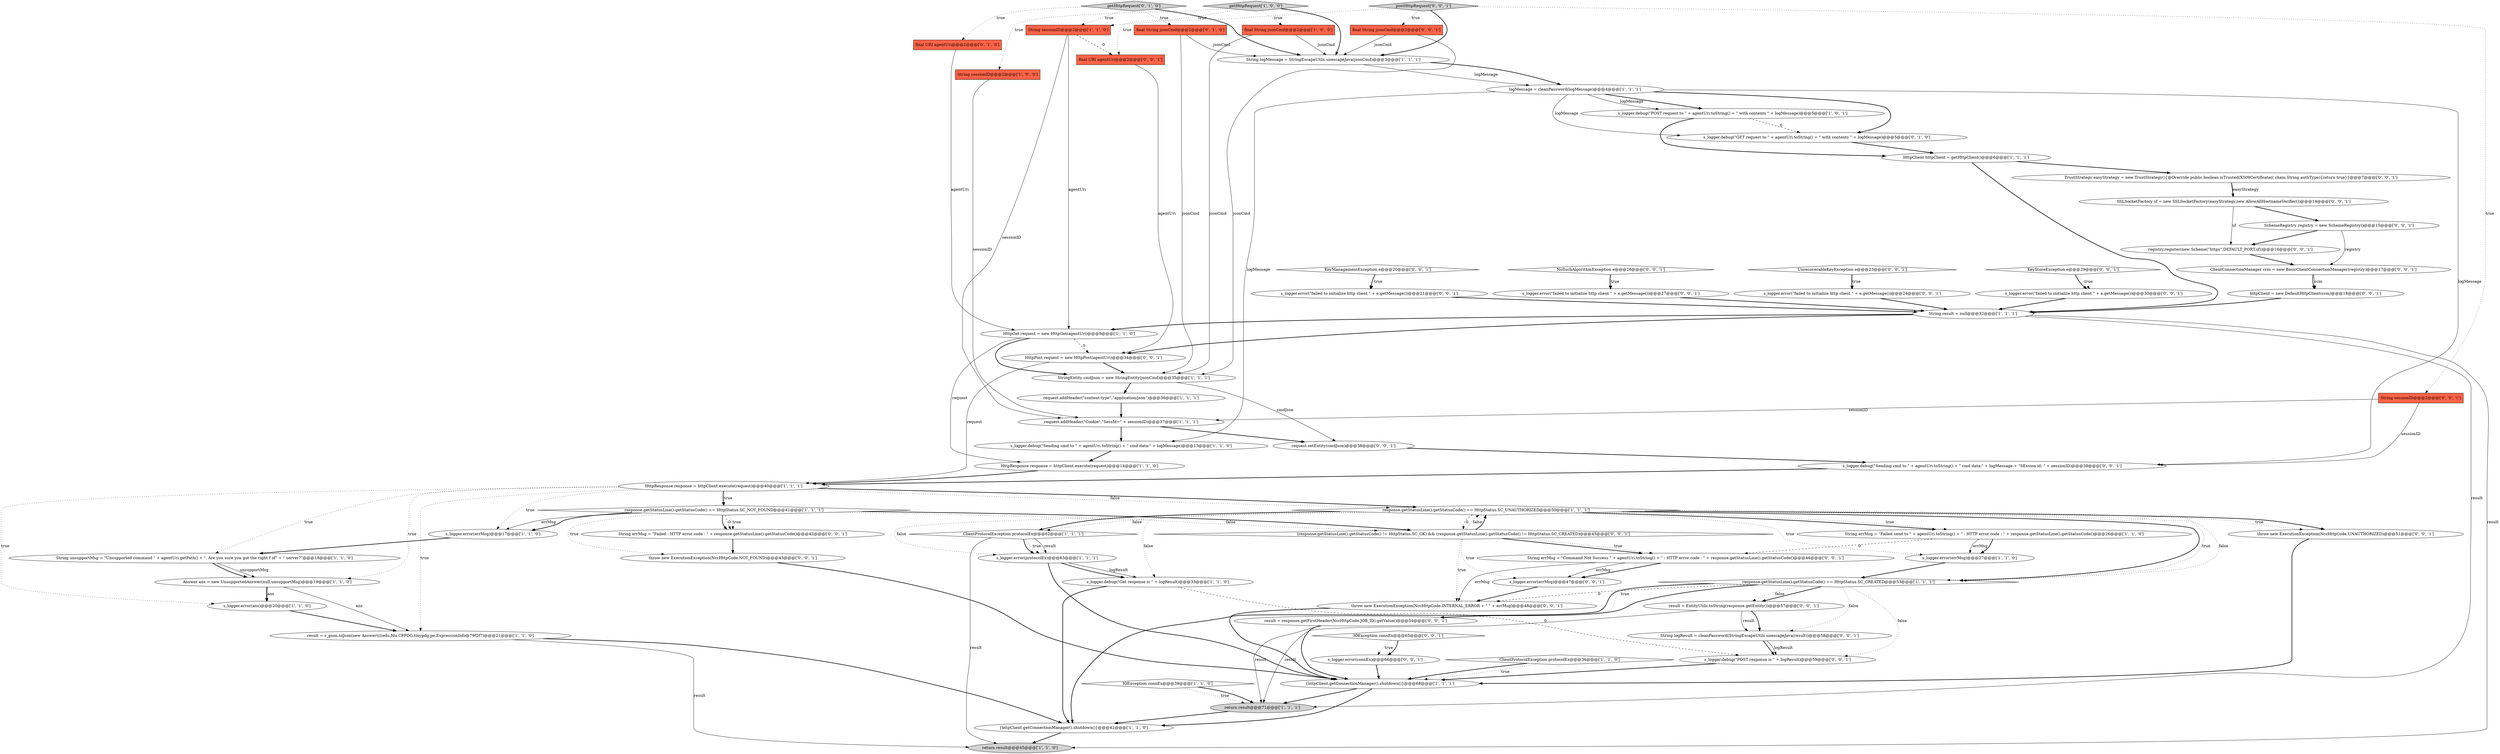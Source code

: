 digraph {
60 [style = filled, label = "UnrecoverableKeyException e@@@23@@@['0', '0', '1']", fillcolor = white, shape = diamond image = "AAA0AAABBB3BBB"];
72 [style = filled, label = "s_logger.error(connEx)@@@66@@@['0', '0', '1']", fillcolor = white, shape = ellipse image = "AAA0AAABBB3BBB"];
46 [style = filled, label = "KeyManagementException e@@@20@@@['0', '0', '1']", fillcolor = white, shape = diamond image = "AAA0AAABBB3BBB"];
36 [style = filled, label = "final URI agentUri@@@2@@@['0', '1', '0']", fillcolor = tomato, shape = box image = "AAA0AAABBB2BBB"];
58 [style = filled, label = "String logResult = cleanPassword(StringEscapeUtils.unescapeJava(result))@@@58@@@['0', '0', '1']", fillcolor = white, shape = ellipse image = "AAA0AAABBB3BBB"];
52 [style = filled, label = "HttpPost request = new HttpPost(agentUri)@@@34@@@['0', '0', '1']", fillcolor = white, shape = ellipse image = "AAA0AAABBB3BBB"];
54 [style = filled, label = "TrustStrategy easyStrategy = new TrustStrategy(){@Override public boolean isTrusted(X509Certificate(( chain,String authType){return true}}@@@7@@@['0', '0', '1']", fillcolor = white, shape = ellipse image = "AAA0AAABBB3BBB"];
33 [style = filled, label = "Answer ans = new UnsupportedAnswer(null,unsupportMsg)@@@19@@@['1', '1', '0']", fillcolor = white, shape = ellipse image = "AAA0AAABBB1BBB"];
3 [style = filled, label = "getHttpRequest['1', '0', '0']", fillcolor = lightgray, shape = diamond image = "AAA0AAABBB1BBB"];
53 [style = filled, label = "SSLSocketFactory sf = new SSLSocketFactory(easyStrategy,new AllowAllHostnameVerifier())@@@14@@@['0', '0', '1']", fillcolor = white, shape = ellipse image = "AAA0AAABBB3BBB"];
67 [style = filled, label = "KeyStoreException e@@@29@@@['0', '0', '1']", fillcolor = white, shape = diamond image = "AAA0AAABBB3BBB"];
39 [style = filled, label = "SchemeRegistry registry = new SchemeRegistry()@@@15@@@['0', '0', '1']", fillcolor = white, shape = ellipse image = "AAA0AAABBB3BBB"];
40 [style = filled, label = "s_logger.debug(\"Sending cmd to \" + agentUri.toString() + \" cmd data:\" + logMessage + \"SEssion id: \" + sessionID)@@@39@@@['0', '0', '1']", fillcolor = white, shape = ellipse image = "AAA0AAABBB3BBB"];
55 [style = filled, label = "result = EntityUtils.toString(response.getEntity())@@@57@@@['0', '0', '1']", fillcolor = white, shape = ellipse image = "AAA0AAABBB3BBB"];
34 [style = filled, label = "String sessionID@@@2@@@['1', '1', '0']", fillcolor = tomato, shape = box image = "AAA0AAABBB1BBB"];
62 [style = filled, label = "String errMsg = \"Command Not Success \" + agentUri.toString() + \" : HTTP error code : \" + response.getStatusLine().getStatusCode()@@@46@@@['0', '0', '1']", fillcolor = white, shape = ellipse image = "AAA0AAABBB3BBB"];
50 [style = filled, label = "s_logger.error(errMsg)@@@47@@@['0', '0', '1']", fillcolor = white, shape = ellipse image = "AAA0AAABBB3BBB"];
14 [style = filled, label = "response.getStatusLine().getStatusCode() == HttpStatus.SC_UNAUTHORIZED@@@50@@@['1', '1', '1']", fillcolor = white, shape = diamond image = "AAA0AAABBB1BBB"];
48 [style = filled, label = "request.setEntity(cmdJson)@@@38@@@['0', '0', '1']", fillcolor = white, shape = ellipse image = "AAA0AAABBB3BBB"];
59 [style = filled, label = "String errMsg = \"Failed : HTTP error code : \" + response.getStatusLine().getStatusCode()@@@42@@@['0', '0', '1']", fillcolor = white, shape = ellipse image = "AAA0AAABBB3BBB"];
66 [style = filled, label = "postHttpRequest['0', '0', '1']", fillcolor = lightgray, shape = diamond image = "AAA0AAABBB3BBB"];
21 [style = filled, label = "HttpResponse response = httpClient.execute(request)@@@14@@@['1', '1', '0']", fillcolor = white, shape = ellipse image = "AAA0AAABBB1BBB"];
10 [style = filled, label = "{httpClient.getConnectionManager().shutdown()}@@@42@@@['1', '1', '0']", fillcolor = white, shape = ellipse image = "AAA0AAABBB1BBB"];
42 [style = filled, label = "ClientConnectionManager ccm = new BasicClientConnectionManager(registry)@@@17@@@['0', '0', '1']", fillcolor = white, shape = ellipse image = "AAA0AAABBB3BBB"];
45 [style = filled, label = "final String jsonCmd@@@2@@@['0', '0', '1']", fillcolor = tomato, shape = box image = "AAA0AAABBB3BBB"];
23 [style = filled, label = "HttpGet request = new HttpGet(agentUri)@@@9@@@['1', '1', '0']", fillcolor = white, shape = ellipse image = "AAA0AAABBB1BBB"];
26 [style = filled, label = "final String jsonCmd@@@2@@@['1', '0', '0']", fillcolor = tomato, shape = box image = "AAA0AAABBB1BBB"];
0 [style = filled, label = "result = s_gson.toJson(new Answer((((edu.fdu.CPPDG.tinypdg.pe.ExpressionInfo@79f2f7)@@@21@@@['1', '1', '0']", fillcolor = white, shape = ellipse image = "AAA0AAABBB1BBB"];
69 [style = filled, label = "NoSuchAlgorithmException e@@@26@@@['0', '0', '1']", fillcolor = white, shape = diamond image = "AAA0AAABBB3BBB"];
15 [style = filled, label = "{httpClient.getConnectionManager().shutdown()}@@@68@@@['1', '1', '1']", fillcolor = white, shape = ellipse image = "AAA0AAABBB1BBB"];
68 [style = filled, label = "httpClient = new DefaultHttpClient(ccm)@@@18@@@['0', '0', '1']", fillcolor = white, shape = ellipse image = "AAA0AAABBB3BBB"];
43 [style = filled, label = "s_logger.error(\"failed to initialize http client \" + e.getMessage())@@@30@@@['0', '0', '1']", fillcolor = white, shape = ellipse image = "AAA0AAABBB3BBB"];
4 [style = filled, label = "StringEntity cmdJson = new StringEntity(jsonCmd)@@@35@@@['1', '1', '1']", fillcolor = white, shape = ellipse image = "AAA0AAABBB1BBB"];
2 [style = filled, label = "s_logger.debug(\"POST request to \" + agentUri.toString() + \" with contents \" + logMessage)@@@5@@@['1', '0', '1']", fillcolor = white, shape = ellipse image = "AAA0AAABBB1BBB"];
16 [style = filled, label = "return result@@@45@@@['1', '1', '0']", fillcolor = lightgray, shape = ellipse image = "AAA0AAABBB1BBB"];
19 [style = filled, label = "IOException connEx@@@39@@@['1', '1', '0']", fillcolor = white, shape = diamond image = "AAA0AAABBB1BBB"];
38 [style = filled, label = "getHttpRequest['0', '1', '0']", fillcolor = lightgray, shape = diamond image = "AAA0AAABBB2BBB"];
56 [style = filled, label = "s_logger.error(\"failed to initialize http client \" + e.getMessage())@@@21@@@['0', '0', '1']", fillcolor = white, shape = ellipse image = "AAA0AAABBB3BBB"];
63 [style = filled, label = "s_logger.debug(\"POST response is \" + logResult)@@@59@@@['0', '0', '1']", fillcolor = white, shape = ellipse image = "AAA0AAABBB3BBB"];
51 [style = filled, label = "IOException connEx@@@65@@@['0', '0', '1']", fillcolor = white, shape = diamond image = "AAA0AAABBB3BBB"];
24 [style = filled, label = "s_logger.debug(\"Sending cmd to \" + agentUri.toString() + \" cmd data:\" + logMessage)@@@13@@@['1', '1', '0']", fillcolor = white, shape = ellipse image = "AAA0AAABBB1BBB"];
35 [style = filled, label = "final String jsonCmd@@@2@@@['0', '1', '0']", fillcolor = tomato, shape = box image = "AAA0AAABBB2BBB"];
47 [style = filled, label = "s_logger.error(\"failed to initialize http client \" + e.getMessage())@@@27@@@['0', '0', '1']", fillcolor = white, shape = ellipse image = "AAA0AAABBB3BBB"];
30 [style = filled, label = "ClientProtocolException protocolEx@@@36@@@['1', '1', '0']", fillcolor = white, shape = diamond image = "AAA0AAABBB1BBB"];
11 [style = filled, label = "String result = null@@@32@@@['1', '1', '1']", fillcolor = white, shape = ellipse image = "AAA0AAABBB1BBB"];
57 [style = filled, label = "String sessionID@@@2@@@['0', '0', '1']", fillcolor = tomato, shape = box image = "AAA0AAABBB3BBB"];
29 [style = filled, label = "request.addHeader(\"Cookie\",\"SessId=\" + sessionID)@@@37@@@['1', '1', '1']", fillcolor = white, shape = ellipse image = "AAA0AAABBB1BBB"];
32 [style = filled, label = "return result@@@71@@@['1', '1', '1']", fillcolor = lightgray, shape = ellipse image = "AAA0AAABBB1BBB"];
12 [style = filled, label = "request.addHeader(\"content-type\",\"application/json\")@@@36@@@['1', '1', '1']", fillcolor = white, shape = ellipse image = "AAA0AAABBB1BBB"];
7 [style = filled, label = "String logMessage = StringEscapeUtils.unescapeJava(jsonCmd)@@@3@@@['1', '1', '1']", fillcolor = white, shape = ellipse image = "AAA0AAABBB1BBB"];
9 [style = filled, label = "HttpClient httpClient = getHttpClient()@@@6@@@['1', '1', '1']", fillcolor = white, shape = ellipse image = "AAA0AAABBB1BBB"];
41 [style = filled, label = "throw new ExecutionException(NccHttpCode.NOT_FOUND)@@@43@@@['0', '0', '1']", fillcolor = white, shape = ellipse image = "AAA0AAABBB3BBB"];
13 [style = filled, label = "String errMsg = \"Failed send to \" + agentUri.toString() + \" : HTTP error code : \" + response.getStatusLine().getStatusCode()@@@26@@@['1', '1', '0']", fillcolor = white, shape = ellipse image = "AAA0AAABBB1BBB"];
25 [style = filled, label = "ClientProtocolException protocolEx@@@62@@@['1', '1', '1']", fillcolor = white, shape = diamond image = "AAA0AAABBB1BBB"];
31 [style = filled, label = "response.getStatusLine().getStatusCode() == HttpStatus.SC_NOT_FOUND@@@41@@@['1', '1', '1']", fillcolor = white, shape = diamond image = "AAA0AAABBB1BBB"];
71 [style = filled, label = "throw new ExecutionException(NccHttpCode.UNAUTHORIZED)@@@51@@@['0', '0', '1']", fillcolor = white, shape = ellipse image = "AAA0AAABBB3BBB"];
49 [style = filled, label = "throw new ExecutionException(NccHttpCode.INTERNAL_ERROR + \" \" + errMsg)@@@48@@@['0', '0', '1']", fillcolor = white, shape = ellipse image = "AAA0AAABBB3BBB"];
64 [style = filled, label = "s_logger.error(\"failed to initialize http client \" + e.getMessage())@@@24@@@['0', '0', '1']", fillcolor = white, shape = ellipse image = "AAA0AAABBB3BBB"];
61 [style = filled, label = "final URI agentUri@@@2@@@['0', '0', '1']", fillcolor = tomato, shape = box image = "AAA0AAABBB3BBB"];
18 [style = filled, label = "s_logger.error(errMsg)@@@27@@@['1', '1', '0']", fillcolor = white, shape = ellipse image = "AAA0AAABBB1BBB"];
22 [style = filled, label = "HttpResponse response = httpClient.execute(request)@@@40@@@['1', '1', '1']", fillcolor = white, shape = ellipse image = "AAA0AAABBB1BBB"];
17 [style = filled, label = "String sessionID@@@2@@@['1', '0', '0']", fillcolor = tomato, shape = box image = "AAA0AAABBB1BBB"];
8 [style = filled, label = "String unsupportMsg = \"Unsupported command \" + agentUri.getPath() + \". Are you sure you got the right f of\" + \" server?\"@@@18@@@['1', '1', '0']", fillcolor = white, shape = ellipse image = "AAA0AAABBB1BBB"];
27 [style = filled, label = "s_logger.debug(\"Get response is \" + logResult)@@@33@@@['1', '1', '0']", fillcolor = white, shape = ellipse image = "AAA0AAABBB1BBB"];
70 [style = filled, label = "registry.register(new Scheme(\"https\",DEFAULT_PORT,sf))@@@16@@@['0', '0', '1']", fillcolor = white, shape = ellipse image = "AAA0AAABBB3BBB"];
20 [style = filled, label = "logMessage = cleanPassword(logMessage)@@@4@@@['1', '1', '1']", fillcolor = white, shape = ellipse image = "AAA0AAABBB1BBB"];
5 [style = filled, label = "s_logger.error(errMsg)@@@17@@@['1', '1', '0']", fillcolor = white, shape = ellipse image = "AAA0AAABBB1BBB"];
37 [style = filled, label = "s_logger.debug(\"GET request to \" + agentUri.toString() + \" with contents \" + logMessage)@@@5@@@['0', '1', '0']", fillcolor = white, shape = ellipse image = "AAA1AAABBB2BBB"];
65 [style = filled, label = "result = response.getFirstHeader(NccHttpCode.JOB_ID).getValue()@@@54@@@['0', '0', '1']", fillcolor = white, shape = ellipse image = "AAA0AAABBB3BBB"];
44 [style = filled, label = "(response.getStatusLine().getStatusCode() != HttpStatus.SC_OK) && (response.getStatusLine().getStatusCode() != HttpStatus.SC_CREATED)@@@45@@@['0', '0', '1']", fillcolor = white, shape = diamond image = "AAA0AAABBB3BBB"];
6 [style = filled, label = "s_logger.error(ans)@@@20@@@['1', '1', '0']", fillcolor = white, shape = ellipse image = "AAA0AAABBB1BBB"];
28 [style = filled, label = "response.getStatusLine().getStatusCode() == HttpStatus.SC_CREATED@@@53@@@['1', '1', '1']", fillcolor = white, shape = diamond image = "AAA0AAABBB1BBB"];
1 [style = filled, label = "s_logger.error(protocolEx)@@@63@@@['1', '1', '1']", fillcolor = white, shape = ellipse image = "AAA0AAABBB1BBB"];
26->4 [style = solid, label="jsonCmd"];
24->21 [style = bold, label=""];
2->37 [style = dashed, label="0"];
60->64 [style = bold, label=""];
49->15 [style = bold, label=""];
51->72 [style = bold, label=""];
33->6 [style = solid, label="ans"];
20->37 [style = bold, label=""];
43->11 [style = bold, label=""];
66->7 [style = bold, label=""];
21->22 [style = bold, label=""];
14->18 [style = dotted, label="true"];
41->15 [style = bold, label=""];
55->58 [style = bold, label=""];
52->4 [style = bold, label=""];
22->14 [style = dotted, label="false"];
62->50 [style = bold, label=""];
3->17 [style = dotted, label="true"];
65->15 [style = bold, label=""];
22->31 [style = bold, label=""];
67->43 [style = dotted, label="true"];
3->7 [style = bold, label=""];
11->52 [style = bold, label=""];
28->65 [style = dotted, label="true"];
18->28 [style = bold, label=""];
42->68 [style = solid, label="ccm"];
25->1 [style = bold, label=""];
19->32 [style = dotted, label="true"];
0->16 [style = solid, label="result"];
14->28 [style = bold, label=""];
28->63 [style = dotted, label="false"];
34->23 [style = solid, label="agentUri"];
14->28 [style = dotted, label="true"];
22->14 [style = bold, label=""];
57->29 [style = solid, label="sessionID"];
54->53 [style = solid, label="easyStrategy"];
11->23 [style = bold, label=""];
59->41 [style = bold, label=""];
22->6 [style = dotted, label="true"];
44->49 [style = dotted, label="true"];
23->52 [style = dashed, label="0"];
39->70 [style = bold, label=""];
20->2 [style = bold, label=""];
51->72 [style = dotted, label="true"];
17->29 [style = solid, label="sessionID"];
55->58 [style = solid, label="result"];
23->4 [style = bold, label=""];
14->71 [style = bold, label=""];
22->33 [style = dotted, label="true"];
23->21 [style = solid, label="request"];
13->18 [style = solid, label="errMsg"];
63->15 [style = bold, label=""];
1->27 [style = solid, label="logResult"];
31->44 [style = bold, label=""];
35->7 [style = solid, label="jsonCmd"];
3->26 [style = dotted, label="true"];
14->1 [style = dotted, label="false"];
71->15 [style = bold, label=""];
14->71 [style = dotted, label="true"];
20->24 [style = solid, label="logMessage"];
14->13 [style = bold, label=""];
27->63 [style = dashed, label="0"];
11->32 [style = solid, label="result"];
19->32 [style = bold, label=""];
52->22 [style = solid, label="request"];
7->20 [style = bold, label=""];
48->40 [style = bold, label=""];
33->6 [style = bold, label=""];
42->68 [style = bold, label=""];
66->57 [style = dotted, label="true"];
14->27 [style = dotted, label="false"];
66->45 [style = dotted, label="true"];
20->2 [style = solid, label="logMessage"];
61->52 [style = solid, label="agentUri"];
28->55 [style = bold, label=""];
29->48 [style = bold, label=""];
8->33 [style = solid, label="unsupportMsg"];
38->7 [style = bold, label=""];
34->29 [style = solid, label="sessionID"];
32->10 [style = bold, label=""];
31->5 [style = bold, label=""];
4->12 [style = bold, label=""];
1->15 [style = bold, label=""];
62->49 [style = solid, label="errMsg"];
12->29 [style = bold, label=""];
65->32 [style = solid, label="result"];
31->44 [style = dotted, label="false"];
36->23 [style = solid, label="agentUri"];
28->10 [style = bold, label=""];
38->35 [style = dotted, label="true"];
44->14 [style = dotted, label="false"];
28->49 [style = dashed, label="0"];
15->32 [style = bold, label=""];
26->7 [style = solid, label="jsonCmd"];
14->25 [style = dotted, label="false"];
31->59 [style = dotted, label="true"];
7->20 [style = solid, label="logMessage"];
28->65 [style = bold, label=""];
10->16 [style = bold, label=""];
25->1 [style = dotted, label="true"];
44->62 [style = bold, label=""];
5->8 [style = bold, label=""];
68->11 [style = bold, label=""];
38->34 [style = dotted, label="true"];
14->28 [style = dotted, label="false"];
69->47 [style = bold, label=""];
28->55 [style = dotted, label="false"];
53->70 [style = solid, label="sf"];
6->0 [style = bold, label=""];
46->56 [style = bold, label=""];
25->1 [style = solid, label="result"];
58->63 [style = bold, label=""];
46->56 [style = dotted, label="true"];
1->27 [style = bold, label=""];
33->0 [style = solid, label="ans"];
45->7 [style = solid, label="jsonCmd"];
38->36 [style = dotted, label="true"];
2->9 [style = bold, label=""];
22->0 [style = dotted, label="true"];
14->13 [style = dotted, label="true"];
44->50 [style = dotted, label="true"];
66->61 [style = dotted, label="true"];
64->11 [style = bold, label=""];
30->15 [style = dotted, label="true"];
62->50 [style = solid, label="errMsg"];
14->25 [style = bold, label=""];
45->4 [style = solid, label="jsonCmd"];
58->63 [style = solid, label="logResult"];
13->62 [style = dashed, label="0"];
22->5 [style = dotted, label="true"];
11->16 [style = solid, label="result"];
37->9 [style = bold, label=""];
31->41 [style = dotted, label="true"];
56->11 [style = bold, label=""];
20->37 [style = solid, label="logMessage"];
15->10 [style = bold, label=""];
28->58 [style = dotted, label="false"];
47->11 [style = bold, label=""];
60->64 [style = dotted, label="true"];
39->42 [style = solid, label="registry"];
69->47 [style = dotted, label="true"];
9->11 [style = bold, label=""];
30->15 [style = bold, label=""];
40->22 [style = bold, label=""];
35->4 [style = solid, label="jsonCmd"];
31->59 [style = bold, label=""];
22->8 [style = dotted, label="true"];
31->59 [style = dashed, label="0"];
44->62 [style = dotted, label="true"];
14->44 [style = dashed, label="0"];
55->32 [style = solid, label="result"];
13->18 [style = bold, label=""];
34->61 [style = dashed, label="0"];
0->10 [style = bold, label=""];
67->43 [style = bold, label=""];
4->48 [style = solid, label="cmdJson"];
31->5 [style = solid, label="errMsg"];
57->40 [style = solid, label="sessionID"];
27->10 [style = bold, label=""];
50->49 [style = bold, label=""];
22->31 [style = dotted, label="true"];
25->16 [style = solid, label="result"];
72->15 [style = bold, label=""];
3->34 [style = dotted, label="true"];
70->42 [style = bold, label=""];
29->24 [style = bold, label=""];
44->14 [style = bold, label=""];
53->39 [style = bold, label=""];
8->33 [style = bold, label=""];
20->40 [style = solid, label="logMessage"];
9->54 [style = bold, label=""];
54->53 [style = bold, label=""];
}
